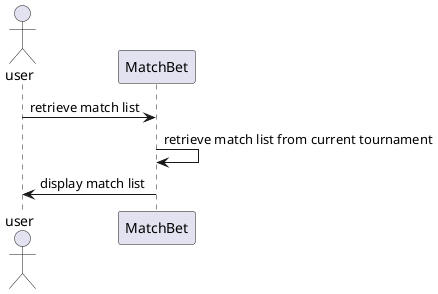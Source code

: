 @startuml
actor user as u
participant MatchBet as m
u -> m: retrieve match list
m -> m: retrieve match list from current tournament
m -> u: display match list
@enduml